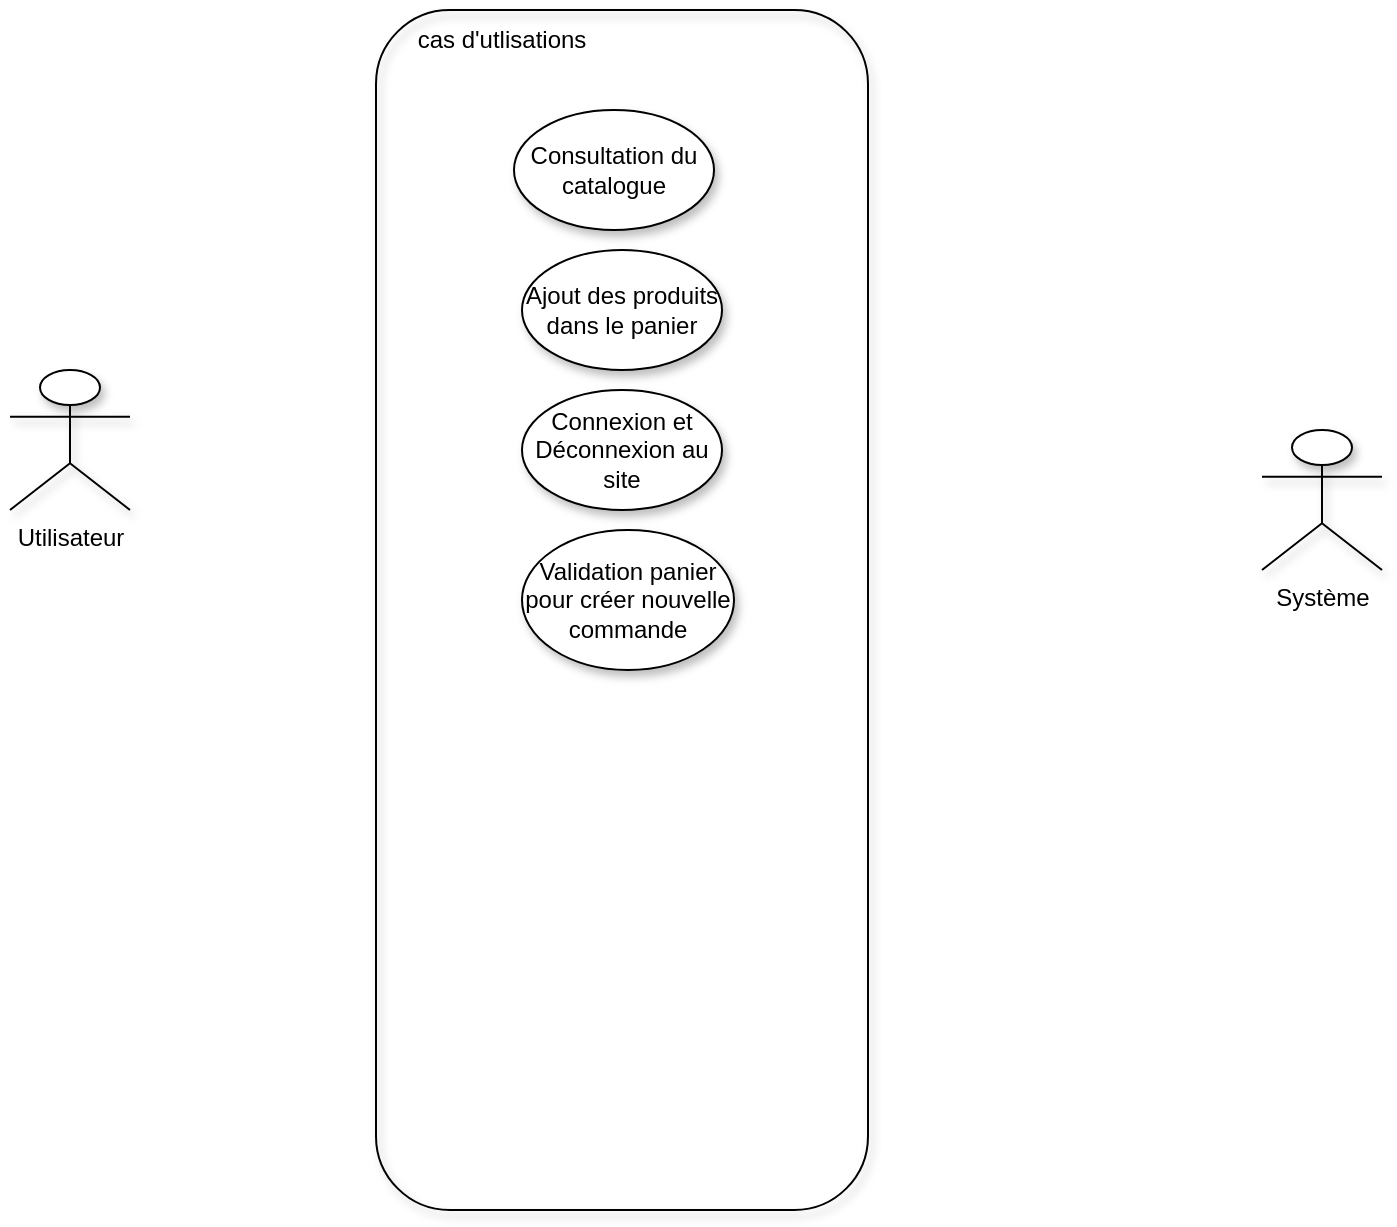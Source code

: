 <mxfile version="20.5.3" type="embed"><diagram id="XwDnvUgU_IuNNMq4S1fE" name="Page-1"><mxGraphModel dx="884" dy="634" grid="1" gridSize="10" guides="1" tooltips="1" connect="1" arrows="1" fold="1" page="1" pageScale="1" pageWidth="827" pageHeight="1169" math="0" shadow="0"><root><mxCell id="0"/><mxCell id="1" parent="0"/><mxCell id="9" value="Utilisateur&lt;br&gt;&lt;br&gt;" style="shape=umlActor;verticalLabelPosition=bottom;verticalAlign=top;html=1;outlineConnect=0;shadow=1;sketch=0;" parent="1" vertex="1"><mxGeometry x="54" y="180" width="60" height="70" as="geometry"/></mxCell><mxCell id="19" value="Consultation du catalogue" style="ellipse;whiteSpace=wrap;html=1;sketch=0;shadow=1;" parent="1" vertex="1"><mxGeometry x="306" y="50" width="100" height="60" as="geometry"/></mxCell><mxCell id="23" value="Validation panier pour créer nouvelle commande" style="ellipse;whiteSpace=wrap;html=1;shadow=1;sketch=0;" parent="1" vertex="1"><mxGeometry x="310" y="260" width="106" height="70" as="geometry"/></mxCell><mxCell id="26" style="edgeStyle=orthogonalEdgeStyle;rounded=0;orthogonalLoop=1;jettySize=auto;html=1;exitX=0.5;exitY=1;exitDx=0;exitDy=0;shadow=1;sketch=0;" parent="1" edge="1"><mxGeometry relative="1" as="geometry"><mxPoint x="229.0" y="510" as="sourcePoint"/><mxPoint x="229.0" y="510" as="targetPoint"/></mxGeometry></mxCell><mxCell id="36" value="Système" style="shape=umlActor;verticalLabelPosition=bottom;verticalAlign=top;html=1;outlineConnect=0;shadow=1;sketch=0;" parent="1" vertex="1"><mxGeometry x="680" y="210" width="60" height="70" as="geometry"/></mxCell><mxCell id="50" value="Ajout des produits dans le panier" style="ellipse;whiteSpace=wrap;html=1;shadow=1;sketch=0;" parent="1" vertex="1"><mxGeometry x="310" y="120" width="100" height="60" as="geometry"/></mxCell><mxCell id="51" value="Connexion et Déconnexion au site" style="ellipse;whiteSpace=wrap;html=1;shadow=1;sketch=0;" parent="1" vertex="1"><mxGeometry x="310" y="190" width="100" height="60" as="geometry"/></mxCell><mxCell id="70" value="" style="rounded=1;whiteSpace=wrap;html=1;shadow=1;sketch=0;fillColor=none;gradientColor=default;" vertex="1" parent="1"><mxGeometry x="237" width="246" height="600" as="geometry"/></mxCell><mxCell id="71" value="cas d'utlisations" style="text;html=1;strokeColor=none;fillColor=none;align=center;verticalAlign=middle;whiteSpace=wrap;rounded=0;shadow=1;sketch=0;" vertex="1" parent="1"><mxGeometry x="250" width="100" height="30" as="geometry"/></mxCell></root></mxGraphModel></diagram></mxfile>